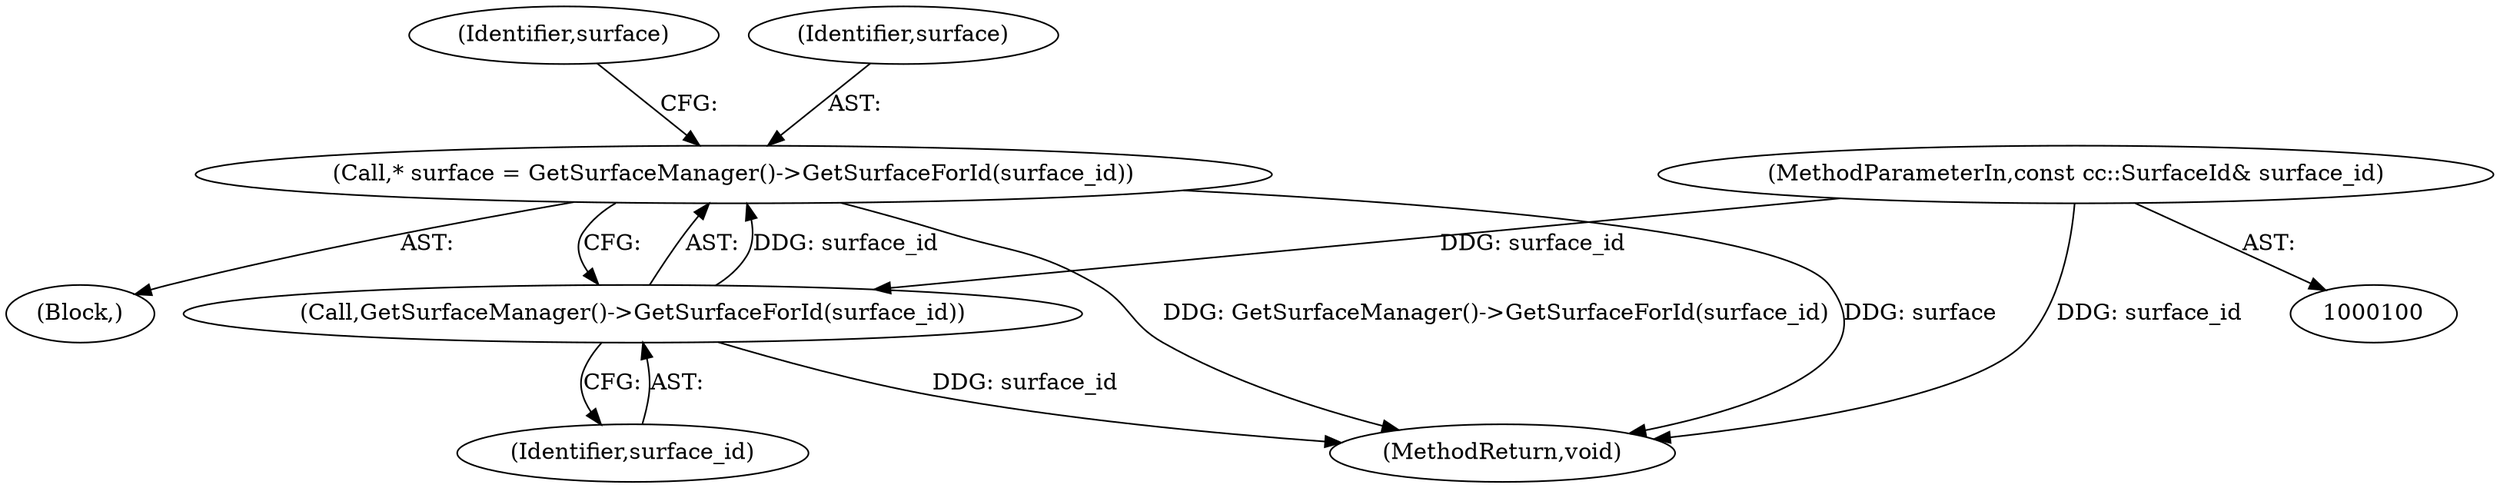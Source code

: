digraph "1_Chrome_a3987c8b93d3abbba6ea4e438493bf996fff66b7@pointer" {
"1000105" [label="(Call,* surface = GetSurfaceManager()->GetSurfaceForId(surface_id))"];
"1000107" [label="(Call,GetSurfaceManager()->GetSurfaceForId(surface_id))"];
"1000101" [label="(MethodParameterIn,const cc::SurfaceId& surface_id)"];
"1000110" [label="(Identifier,surface)"];
"1000103" [label="(Block,)"];
"1000107" [label="(Call,GetSurfaceManager()->GetSurfaceForId(surface_id))"];
"1000106" [label="(Identifier,surface)"];
"1000101" [label="(MethodParameterIn,const cc::SurfaceId& surface_id)"];
"1000108" [label="(Identifier,surface_id)"];
"1000105" [label="(Call,* surface = GetSurfaceManager()->GetSurfaceForId(surface_id))"];
"1000116" [label="(MethodReturn,void)"];
"1000105" -> "1000103"  [label="AST: "];
"1000105" -> "1000107"  [label="CFG: "];
"1000106" -> "1000105"  [label="AST: "];
"1000107" -> "1000105"  [label="AST: "];
"1000110" -> "1000105"  [label="CFG: "];
"1000105" -> "1000116"  [label="DDG: GetSurfaceManager()->GetSurfaceForId(surface_id)"];
"1000105" -> "1000116"  [label="DDG: surface"];
"1000107" -> "1000105"  [label="DDG: surface_id"];
"1000107" -> "1000108"  [label="CFG: "];
"1000108" -> "1000107"  [label="AST: "];
"1000107" -> "1000116"  [label="DDG: surface_id"];
"1000101" -> "1000107"  [label="DDG: surface_id"];
"1000101" -> "1000100"  [label="AST: "];
"1000101" -> "1000116"  [label="DDG: surface_id"];
}
